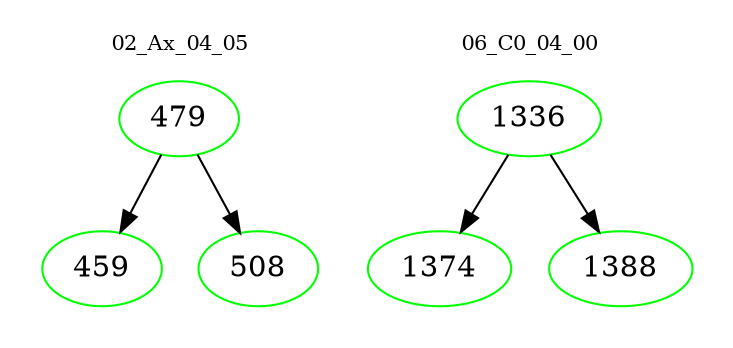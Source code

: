 digraph{
subgraph cluster_0 {
color = white
label = "02_Ax_04_05";
fontsize=10;
T0_479 [label="479", color="green"]
T0_479 -> T0_459 [color="black"]
T0_459 [label="459", color="green"]
T0_479 -> T0_508 [color="black"]
T0_508 [label="508", color="green"]
}
subgraph cluster_1 {
color = white
label = "06_C0_04_00";
fontsize=10;
T1_1336 [label="1336", color="green"]
T1_1336 -> T1_1374 [color="black"]
T1_1374 [label="1374", color="green"]
T1_1336 -> T1_1388 [color="black"]
T1_1388 [label="1388", color="green"]
}
}
